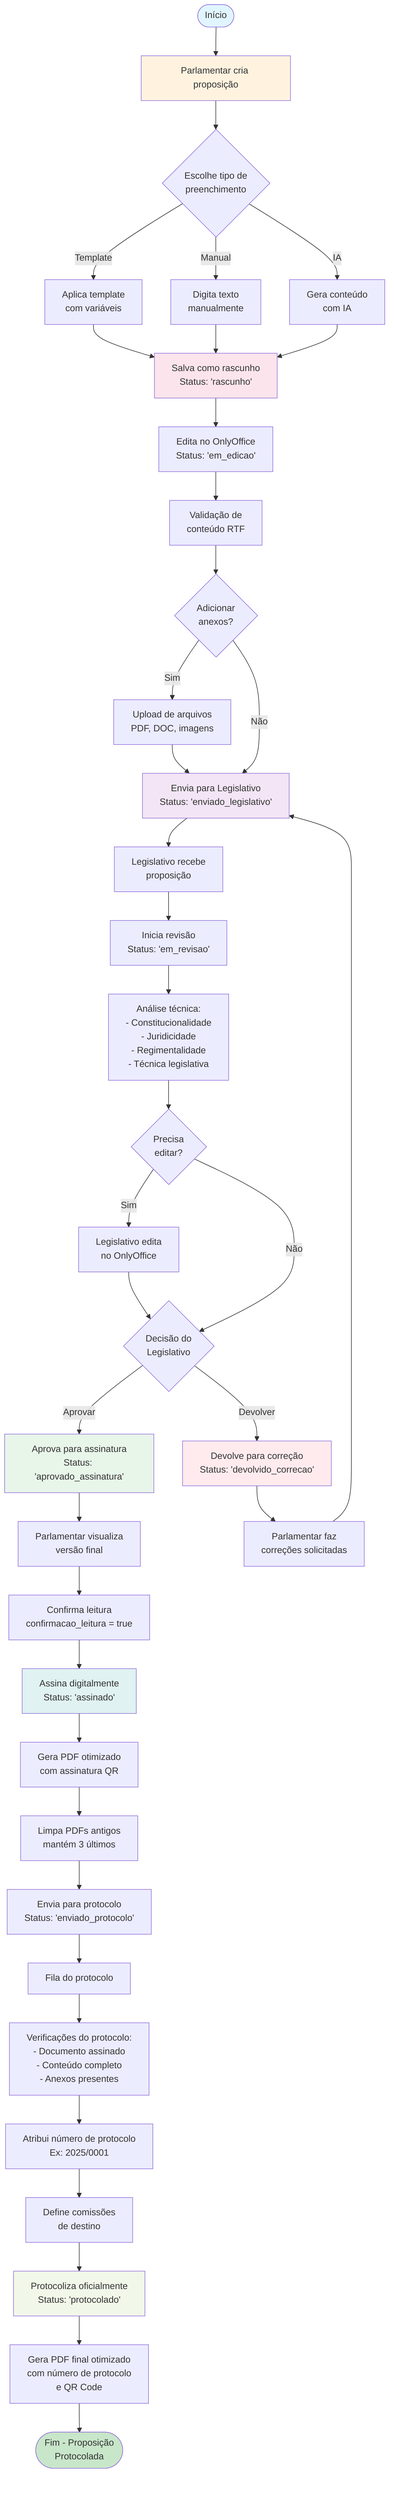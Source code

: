 graph TB
    Start([Início]) --> CreateProposal[Parlamentar cria proposição]

    CreateProposal --> ChooseType{Escolhe tipo de<br/>preenchimento}
    ChooseType -->|Template| UseTemplate[Aplica template<br/>com variáveis]
    ChooseType -->|Manual| ManualText[Digita texto<br/>manualmente]
    ChooseType -->|IA| AIGenerate[Gera conteúdo<br/>com IA]

    UseTemplate --> SaveDraft
    ManualText --> SaveDraft
    AIGenerate --> SaveDraft

    SaveDraft[Salva como rascunho<br/>Status: 'rascunho'] --> EditOnlyOffice[Edita no OnlyOffice<br/>Status: 'em_edicao']

    EditOnlyOffice --> ValidateContent[Validação de<br/>conteúdo RTF]
    ValidateContent --> AddAttachments{Adicionar<br/>anexos?}
    AddAttachments -->|Sim| UploadFiles[Upload de arquivos<br/>PDF, DOC, imagens]
    AddAttachments -->|Não| SendToLegislative
    UploadFiles --> SendToLegislative

    SendToLegislative[Envia para Legislativo<br/>Status: 'enviado_legislativo'] --> LegislativeReceives[Legislativo recebe<br/>proposição]

    LegislativeReceives --> StartReview[Inicia revisão<br/>Status: 'em_revisao']

    StartReview --> TechnicalAnalysis["Análise técnica:<br/>- Constitucionalidade<br/>- Juridicidade<br/>- Regimentalidade<br/>- Técnica legislativa"]

    TechnicalAnalysis --> EditContent{Precisa<br/>editar?}
    EditContent -->|Sim| LegislativeEdit[Legislativo edita<br/>no OnlyOffice]
    EditContent -->|Não| MakeDecision
    LegislativeEdit --> MakeDecision

    MakeDecision{Decisão do<br/>Legislativo}
    MakeDecision -->|Aprovar| ApproveForSignature[Aprova para assinatura<br/>Status: 'aprovado_assinatura']
    MakeDecision -->|Devolver| ReturnForCorrection[Devolve para correção<br/>Status: 'devolvido_correcao']

    ReturnForCorrection --> ParliamentaryCorrects[Parlamentar faz<br/>correções solicitadas]
    ParliamentaryCorrects --> SendToLegislative

    ApproveForSignature --> ParliamentaryViews[Parlamentar visualiza<br/>versão final]
    ParliamentaryViews --> ConfirmReading[Confirma leitura<br/>confirmacao_leitura = true]

    ConfirmReading --> DigitalSignature[Assina digitalmente<br/>Status: 'assinado']

    DigitalSignature --> GeneratePDFSigned[Gera PDF otimizado<br/>com assinatura QR]

    GeneratePDFSigned --> CleanOldPDFs[Limpa PDFs antigos<br/>mantém 3 últimos]
    CleanOldPDFs --> SendToProtocol[Envia para protocolo<br/>Status: 'enviado_protocolo']

    SendToProtocol --> ProtocolQueue[Fila do protocolo]

    ProtocolQueue --> ProtocolVerifications["Verificações do protocolo:<br/>- Documento assinado<br/>- Conteúdo completo<br/>- Anexos presentes"]

    ProtocolVerifications --> AssignNumber[Atribui número de protocolo<br/>Ex: 2025/0001]

    AssignNumber --> DefineCommissions[Define comissões<br/>de destino]

    DefineCommissions --> Protocolize[Protocoliza oficialmente<br/>Status: 'protocolado']

    Protocolize --> GenerateFinalPDF[Gera PDF final otimizado<br/>com número de protocolo<br/>e QR Code]

    GenerateFinalPDF --> End([Fim - Proposição<br/>Protocolada])

    style Start fill:#e1f5fe
    style End fill:#c8e6c9
    style CreateProposal fill:#fff3e0
    style SaveDraft fill:#fce4ec
    style SendToLegislative fill:#f3e5f5
    style ApproveForSignature fill:#e8f5e9
    style ReturnForCorrection fill:#ffebee
    style DigitalSignature fill:#e0f2f1
    style Protocolize fill:#f1f8e9